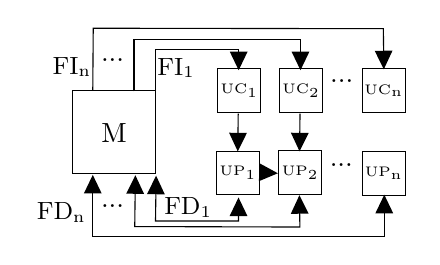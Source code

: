 \begin{tikzpicture}[x=0.75pt,y=0.75pt,yscale=-1,xscale=1]
%uncomment if require: \path (0,235); %set diagram left start at 0, and has height of 235

%Shape: Rectangle [id:dp7536045366950691]
\draw   (90.33,80.33) -- (130.33,80.33) -- (130.33,120.33) -- (90.33,120.33) -- cycle ;
%Shape: Rectangle [id:dp09644128938666119]
\draw   (160.33,70) -- (181,70) -- (181,91) -- (160.33,91) -- cycle ;
%Shape: Rectangle [id:dp2241873458228455]
\draw   (159.67,109.67) -- (180.33,109.67) -- (180.33,130.67) -- (159.67,130.67) -- cycle ;
%Straight Lines [id:da17387488972120801]
\draw    (240.49,133.61) -- (240.49,150.61) -- (100.04,150.61) -- (100.04,124.06) ;
\draw [shift={(100.04,121.06)}, rotate = 450] [fill={rgb, 255:red, 0; green, 0; blue, 0 }  ][line width=0.08]  [draw opacity=0] (8.93,-4.29) -- (0,0) -- (8.93,4.29) -- cycle    ;
\draw [shift={(240.49,130.61)}, rotate = 90] [fill={rgb, 255:red, 0; green, 0; blue, 0 }  ][line width=0.08]  [draw opacity=0] (8.93,-4.29) -- (0,0) -- (8.93,4.29) -- cycle    ;
%Straight Lines [id:da8399493952704167]
\draw    (130.52,124.44) -- (130.26,143.28) -- (170.26,143.28) -- (170.26,134.94) ;
\draw [shift={(170.26,131.94)}, rotate = 450] [fill={rgb, 255:red, 0; green, 0; blue, 0 }  ][line width=0.08]  [draw opacity=0] (8.93,-4.29) -- (0,0) -- (8.93,4.29) -- cycle    ;
\draw [shift={(130.56,121.44)}, rotate = 90.77] [fill={rgb, 255:red, 0; green, 0; blue, 0 }  ][line width=0.08]  [draw opacity=0] (8.93,-4.29) -- (0,0) -- (8.93,4.29) -- cycle    ;
%Straight Lines [id:da49329600167598175]
\draw    (170.11,91.5) -- (169.93,106.72) ;
\draw [shift={(169.89,109.72)}, rotate = 270.7] [fill={rgb, 255:red, 0; green, 0; blue, 0 }  ][line width=0.08]  [draw opacity=0] (8.93,-4.29) -- (0,0) -- (8.93,4.29) -- cycle    ;
%Straight Lines [id:da8478353646832082]
\draw    (130.33,80.33) -- (130.33,60.61) -- (170.33,60.61) -- (170.33,67.61) ;
\draw [shift={(170.33,70.61)}, rotate = 270] [fill={rgb, 255:red, 0; green, 0; blue, 0 }  ][line width=0.08]  [draw opacity=0] (8.93,-4.29) -- (0,0) -- (8.93,4.29) -- cycle    ;
%Shape: Rectangle [id:dp901514594846435]
\draw   (190.11,70) -- (210.78,70) -- (210.78,91) -- (190.11,91) -- cycle ;
%Straight Lines [id:da27835153565454673]
\draw    (199.89,91.5) -- (199.7,106.72) ;
\draw [shift={(199.67,109.72)}, rotate = 270.7] [fill={rgb, 255:red, 0; green, 0; blue, 0 }  ][line width=0.08]  [draw opacity=0] (8.93,-4.29) -- (0,0) -- (8.93,4.29) -- cycle    ;
%Straight Lines [id:da807958048653149]
\draw    (119.89,80.83) -- (119.89,55.94) -- (200.11,55.94) -- (200.11,67.61) ;
\draw [shift={(200.11,70.61)}, rotate = 270] [fill={rgb, 255:red, 0; green, 0; blue, 0 }  ][line width=0.08]  [draw opacity=0] (8.93,-4.29) -- (0,0) -- (8.93,4.29) -- cycle    ;
%Shape: Rectangle [id:dp6400885094204286]
\draw   (189.67,109.44) -- (210.33,109.44) -- (210.33,130.44) -- (189.67,130.44) -- cycle ;
%Straight Lines [id:da8803237857270745]
\draw    (180.54,119.83) -- (186.21,120.12) ;
\draw [shift={(189.2,120.27)}, rotate = 182.94] [fill={rgb, 255:red, 0; green, 0; blue, 0 }  ][line width=0.08]  [draw opacity=0] (8.93,-4.29) -- (0,0) -- (8.93,4.29) -- cycle    ;
%Shape: Rectangle [id:dp22681131917528252]
\draw   (229.89,70) -- (250.56,70) -- (250.56,91) -- (229.89,91) -- cycle ;
%Shape: Rectangle [id:dp6689432855617605]
\draw   (229.89,109.78) -- (250.56,109.78) -- (250.56,130.78) -- (229.89,130.78) -- cycle ;
%Straight Lines [id:da6654571954481253]
\draw    (100.04,80.17) -- (100.26,50.39) -- (240.04,50.61) -- (240.23,67.17) ;
\draw [shift={(240.26,70.17)}, rotate = 269.35] [fill={rgb, 255:red, 0; green, 0; blue, 0 }  ][line width=0.08]  [draw opacity=0] (8.93,-4.29) -- (0,0) -- (8.93,4.29) -- cycle    ;
%Straight Lines [id:da8075897242742298]
\draw    (120.52,124.22) -- (120.26,145.94) -- (199.82,146.17) -- (199.64,133.83) ;
\draw [shift={(199.6,130.83)}, rotate = 449.17] [fill={rgb, 255:red, 0; green, 0; blue, 0 }  ][line width=0.08]  [draw opacity=0] (8.93,-4.29) -- (0,0) -- (8.93,4.29) -- cycle    ;
\draw [shift={(120.56,121.22)}, rotate = 90.68] [fill={rgb, 255:red, 0; green, 0; blue, 0 }  ][line width=0.08]  [draw opacity=0] (8.93,-4.29) -- (0,0) -- (8.93,4.29) -- cycle    ;

% Text Node
\draw (110.33,100.67) node   [align=left] {M};
% Text Node
\draw (170.67,80.5) node   [align=left] {{\tiny UC\textsubscript{1}}};
% Text Node
\draw (170,120.17) node   [align=left] {{\tiny UP\textsubscript{1}}};
% Text Node
\draw (146,136.67) node   [align=left] {{\small FD\textsubscript{1}}};
% Text Node
\draw (140.22,69.56) node   [align=left] {{\small FI\textsubscript{1}}};
% Text Node
\draw (200.44,80.5) node   [align=left] {{\tiny UC\textsubscript{2}}};
% Text Node
\draw (220,75.67) node   [align=left] {...};
% Text Node
\draw (109.56,65.67) node   [align=left] {...};
% Text Node
\draw (200,119.94) node   [align=left] {{\tiny UP\textsubscript{2}}};
% Text Node
\draw (240.22,80.5) node   [align=left] {{\tiny UC\textsubscript{n}}};
% Text Node
\draw (240.22,120.28) node   [align=left] {{\tiny UP\textsubscript{n}}};
% Text Node
\draw (84.89,139.11) node   [align=left] {{\small FD\textsubscript{n}}};
% Text Node
\draw (90,69.11) node   [align=left] {{\small FI\textsubscript{n}}};
% Text Node
\draw (219.78,116.11) node   [align=left] {...};
% Text Node
\draw (109.56,135.89) node   [align=left] {...};
\end{tikzpicture}
